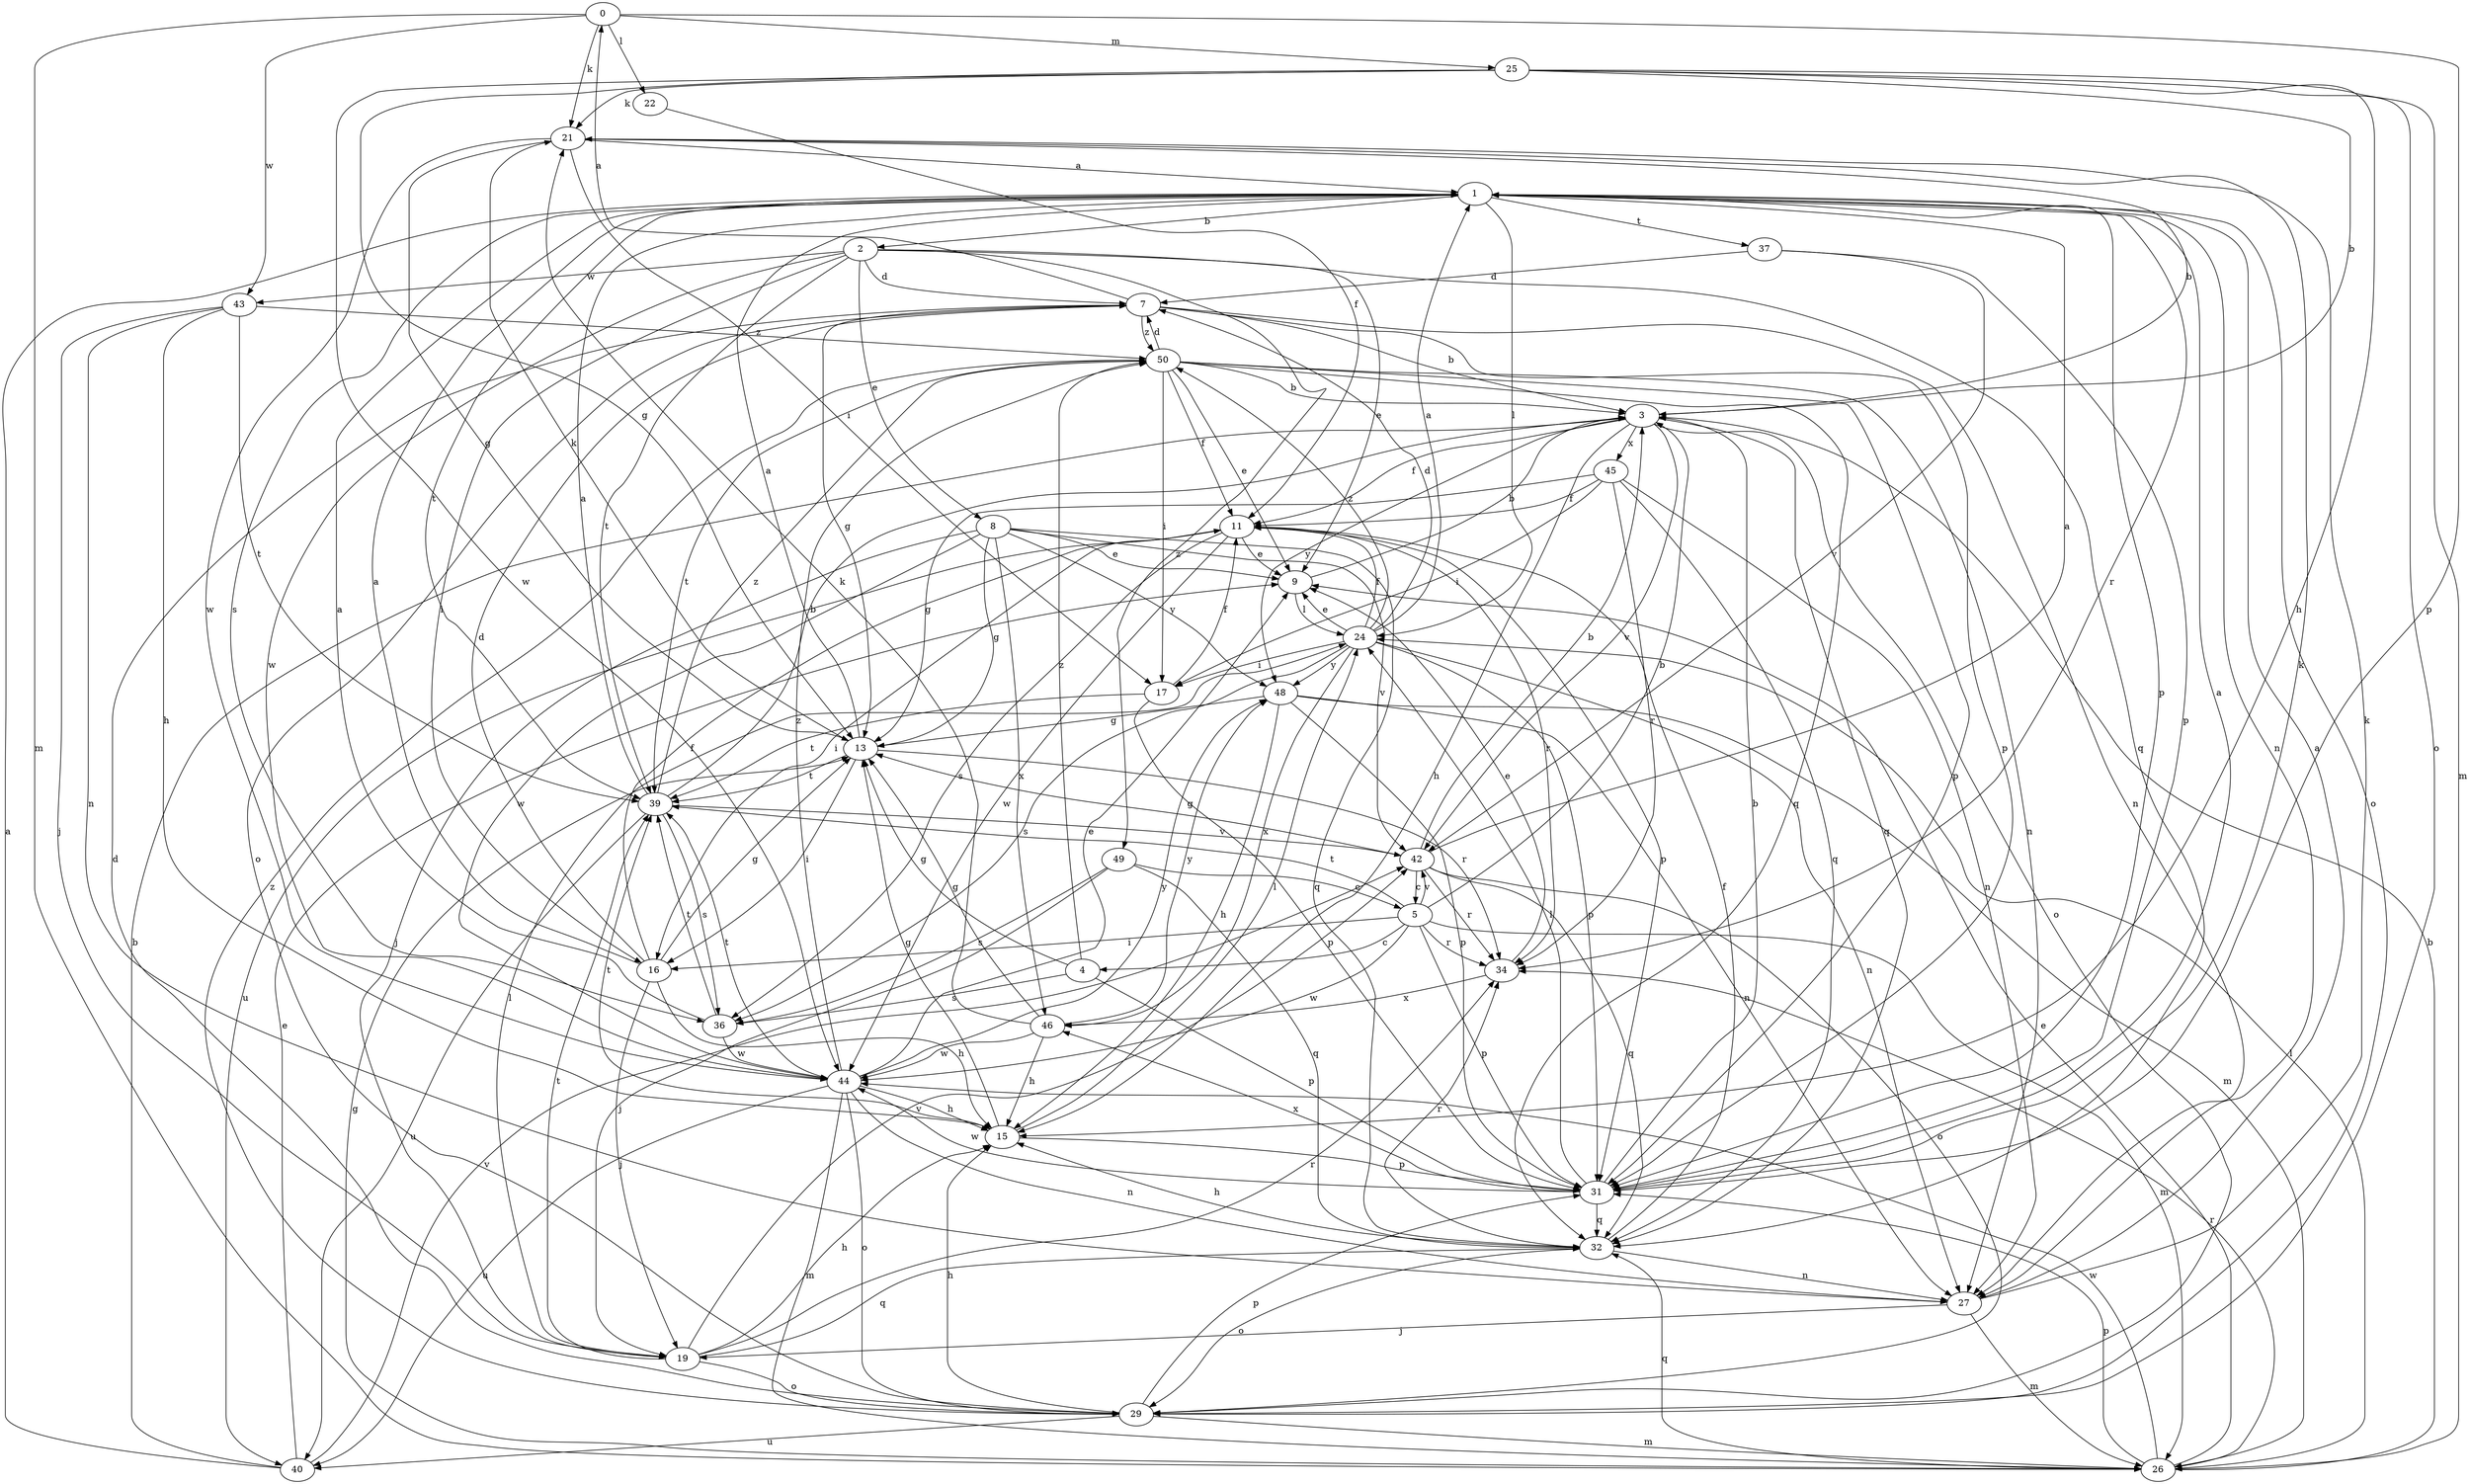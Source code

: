 strict digraph  {
0;
1;
2;
3;
4;
5;
7;
8;
9;
11;
13;
15;
16;
17;
19;
21;
22;
24;
25;
26;
27;
29;
31;
32;
34;
36;
37;
39;
40;
42;
43;
44;
45;
46;
48;
49;
50;
0 -> 21  [label=k];
0 -> 22  [label=l];
0 -> 25  [label=m];
0 -> 26  [label=m];
0 -> 31  [label=p];
0 -> 43  [label=w];
1 -> 2  [label=b];
1 -> 24  [label=l];
1 -> 27  [label=n];
1 -> 29  [label=o];
1 -> 31  [label=p];
1 -> 34  [label=r];
1 -> 36  [label=s];
1 -> 37  [label=t];
1 -> 39  [label=t];
2 -> 7  [label=d];
2 -> 8  [label=e];
2 -> 9  [label=e];
2 -> 16  [label=i];
2 -> 32  [label=q];
2 -> 39  [label=t];
2 -> 43  [label=w];
2 -> 44  [label=w];
2 -> 49  [label=z];
3 -> 11  [label=f];
3 -> 15  [label=h];
3 -> 29  [label=o];
3 -> 32  [label=q];
3 -> 42  [label=v];
3 -> 45  [label=x];
3 -> 48  [label=y];
4 -> 13  [label=g];
4 -> 31  [label=p];
4 -> 36  [label=s];
4 -> 50  [label=z];
5 -> 3  [label=b];
5 -> 4  [label=c];
5 -> 16  [label=i];
5 -> 26  [label=m];
5 -> 31  [label=p];
5 -> 34  [label=r];
5 -> 39  [label=t];
5 -> 42  [label=v];
5 -> 44  [label=w];
7 -> 0  [label=a];
7 -> 3  [label=b];
7 -> 13  [label=g];
7 -> 27  [label=n];
7 -> 29  [label=o];
7 -> 31  [label=p];
7 -> 50  [label=z];
8 -> 9  [label=e];
8 -> 13  [label=g];
8 -> 19  [label=j];
8 -> 32  [label=q];
8 -> 42  [label=v];
8 -> 44  [label=w];
8 -> 46  [label=x];
8 -> 48  [label=y];
9 -> 3  [label=b];
9 -> 24  [label=l];
11 -> 9  [label=e];
11 -> 16  [label=i];
11 -> 31  [label=p];
11 -> 34  [label=r];
11 -> 36  [label=s];
11 -> 40  [label=u];
11 -> 44  [label=w];
13 -> 1  [label=a];
13 -> 16  [label=i];
13 -> 21  [label=k];
13 -> 34  [label=r];
13 -> 39  [label=t];
15 -> 13  [label=g];
15 -> 24  [label=l];
15 -> 31  [label=p];
15 -> 39  [label=t];
16 -> 1  [label=a];
16 -> 7  [label=d];
16 -> 11  [label=f];
16 -> 13  [label=g];
16 -> 15  [label=h];
16 -> 19  [label=j];
17 -> 11  [label=f];
17 -> 31  [label=p];
17 -> 39  [label=t];
19 -> 15  [label=h];
19 -> 24  [label=l];
19 -> 29  [label=o];
19 -> 32  [label=q];
19 -> 34  [label=r];
19 -> 39  [label=t];
19 -> 42  [label=v];
21 -> 1  [label=a];
21 -> 3  [label=b];
21 -> 13  [label=g];
21 -> 17  [label=i];
21 -> 44  [label=w];
22 -> 11  [label=f];
24 -> 1  [label=a];
24 -> 7  [label=d];
24 -> 9  [label=e];
24 -> 11  [label=f];
24 -> 17  [label=i];
24 -> 27  [label=n];
24 -> 31  [label=p];
24 -> 36  [label=s];
24 -> 46  [label=x];
24 -> 48  [label=y];
24 -> 50  [label=z];
25 -> 3  [label=b];
25 -> 13  [label=g];
25 -> 15  [label=h];
25 -> 21  [label=k];
25 -> 26  [label=m];
25 -> 29  [label=o];
25 -> 44  [label=w];
26 -> 3  [label=b];
26 -> 9  [label=e];
26 -> 13  [label=g];
26 -> 24  [label=l];
26 -> 31  [label=p];
26 -> 32  [label=q];
26 -> 34  [label=r];
26 -> 44  [label=w];
27 -> 1  [label=a];
27 -> 19  [label=j];
27 -> 21  [label=k];
27 -> 26  [label=m];
29 -> 7  [label=d];
29 -> 15  [label=h];
29 -> 26  [label=m];
29 -> 31  [label=p];
29 -> 40  [label=u];
29 -> 50  [label=z];
31 -> 1  [label=a];
31 -> 3  [label=b];
31 -> 21  [label=k];
31 -> 24  [label=l];
31 -> 32  [label=q];
31 -> 44  [label=w];
31 -> 46  [label=x];
32 -> 11  [label=f];
32 -> 15  [label=h];
32 -> 27  [label=n];
32 -> 29  [label=o];
32 -> 34  [label=r];
34 -> 9  [label=e];
34 -> 46  [label=x];
36 -> 1  [label=a];
36 -> 39  [label=t];
36 -> 44  [label=w];
37 -> 7  [label=d];
37 -> 31  [label=p];
37 -> 42  [label=v];
39 -> 1  [label=a];
39 -> 3  [label=b];
39 -> 36  [label=s];
39 -> 40  [label=u];
39 -> 42  [label=v];
39 -> 50  [label=z];
40 -> 1  [label=a];
40 -> 3  [label=b];
40 -> 9  [label=e];
40 -> 42  [label=v];
42 -> 1  [label=a];
42 -> 3  [label=b];
42 -> 5  [label=c];
42 -> 13  [label=g];
42 -> 29  [label=o];
42 -> 32  [label=q];
42 -> 34  [label=r];
43 -> 15  [label=h];
43 -> 19  [label=j];
43 -> 27  [label=n];
43 -> 39  [label=t];
43 -> 50  [label=z];
44 -> 9  [label=e];
44 -> 15  [label=h];
44 -> 26  [label=m];
44 -> 27  [label=n];
44 -> 29  [label=o];
44 -> 39  [label=t];
44 -> 40  [label=u];
44 -> 48  [label=y];
44 -> 50  [label=z];
45 -> 11  [label=f];
45 -> 13  [label=g];
45 -> 17  [label=i];
45 -> 27  [label=n];
45 -> 32  [label=q];
45 -> 34  [label=r];
46 -> 13  [label=g];
46 -> 15  [label=h];
46 -> 21  [label=k];
46 -> 44  [label=w];
46 -> 48  [label=y];
48 -> 13  [label=g];
48 -> 15  [label=h];
48 -> 26  [label=m];
48 -> 27  [label=n];
48 -> 31  [label=p];
49 -> 5  [label=c];
49 -> 19  [label=j];
49 -> 32  [label=q];
49 -> 36  [label=s];
50 -> 3  [label=b];
50 -> 7  [label=d];
50 -> 9  [label=e];
50 -> 11  [label=f];
50 -> 17  [label=i];
50 -> 27  [label=n];
50 -> 31  [label=p];
50 -> 32  [label=q];
50 -> 39  [label=t];
}
